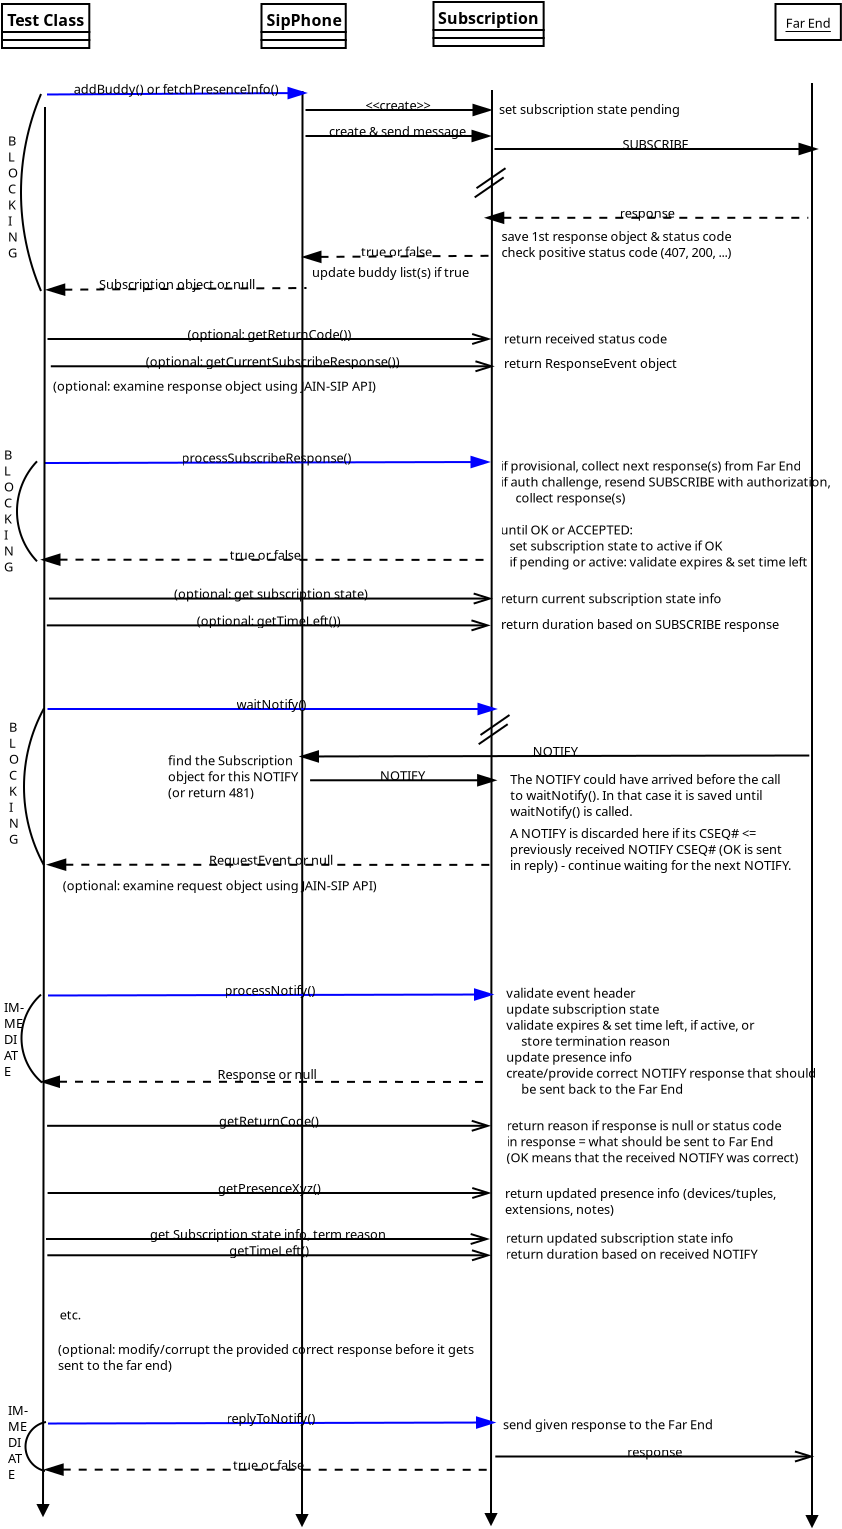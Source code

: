 <?xml version="1.0" encoding="UTF-8"?>
<dia:diagram xmlns:dia="http://www.lysator.liu.se/~alla/dia/">
  <dia:layer name="Background" visible="true">
    <dia:object type="UML - Class" version="0" id="O0">
      <dia:attribute name="obj_pos">
        <dia:point val="10.9,2.05"/>
      </dia:attribute>
      <dia:attribute name="obj_bb">
        <dia:rectangle val="10.85,2;15.35,4.3"/>
      </dia:attribute>
      <dia:attribute name="elem_corner">
        <dia:point val="10.9,2.05"/>
      </dia:attribute>
      <dia:attribute name="elem_width">
        <dia:real val="4.4"/>
      </dia:attribute>
      <dia:attribute name="elem_height">
        <dia:real val="2.2"/>
      </dia:attribute>
      <dia:attribute name="name">
        <dia:string>#SipPhone#</dia:string>
      </dia:attribute>
      <dia:attribute name="stereotype">
        <dia:string>##</dia:string>
      </dia:attribute>
      <dia:attribute name="comment">
        <dia:string>##</dia:string>
      </dia:attribute>
      <dia:attribute name="abstract">
        <dia:boolean val="false"/>
      </dia:attribute>
      <dia:attribute name="suppress_attributes">
        <dia:boolean val="false"/>
      </dia:attribute>
      <dia:attribute name="suppress_operations">
        <dia:boolean val="false"/>
      </dia:attribute>
      <dia:attribute name="visible_attributes">
        <dia:boolean val="true"/>
      </dia:attribute>
      <dia:attribute name="visible_operations">
        <dia:boolean val="true"/>
      </dia:attribute>
      <dia:attribute name="visible_comments">
        <dia:boolean val="false"/>
      </dia:attribute>
      <dia:attribute name="wrap_operations">
        <dia:boolean val="true"/>
      </dia:attribute>
      <dia:attribute name="wrap_after_char">
        <dia:int val="40"/>
      </dia:attribute>
      <dia:attribute name="line_color">
        <dia:color val="#000000"/>
      </dia:attribute>
      <dia:attribute name="fill_color">
        <dia:color val="#ffffff"/>
      </dia:attribute>
      <dia:attribute name="text_color">
        <dia:color val="#000000"/>
      </dia:attribute>
      <dia:attribute name="normal_font">
        <dia:font family="monospace" style="0" name="Courier"/>
      </dia:attribute>
      <dia:attribute name="abstract_font">
        <dia:font family="monospace" style="88" name="Courier"/>
      </dia:attribute>
      <dia:attribute name="polymorphic_font">
        <dia:font family="monospace" style="8" name="Courier"/>
      </dia:attribute>
      <dia:attribute name="classname_font">
        <dia:font family="sans" style="80" name="Helvetica"/>
      </dia:attribute>
      <dia:attribute name="abstract_classname_font">
        <dia:font family="sans" style="88" name="Helvetica"/>
      </dia:attribute>
      <dia:attribute name="comment_font">
        <dia:font family="sans" style="8" name="Helvetica"/>
      </dia:attribute>
      <dia:attribute name="font_height">
        <dia:real val="0.8"/>
      </dia:attribute>
      <dia:attribute name="polymorphic_font_height">
        <dia:real val="0.8"/>
      </dia:attribute>
      <dia:attribute name="abstract_font_height">
        <dia:real val="0.8"/>
      </dia:attribute>
      <dia:attribute name="classname_font_height">
        <dia:real val="1"/>
      </dia:attribute>
      <dia:attribute name="abstract_classname_font_height">
        <dia:real val="1"/>
      </dia:attribute>
      <dia:attribute name="comment_font_height">
        <dia:real val="1"/>
      </dia:attribute>
      <dia:attribute name="attributes"/>
      <dia:attribute name="operations"/>
      <dia:attribute name="template">
        <dia:boolean val="false"/>
      </dia:attribute>
      <dia:attribute name="templates"/>
    </dia:object>
    <dia:object type="UML - Class" version="0" id="O1">
      <dia:attribute name="obj_pos">
        <dia:point val="19.5,1.95"/>
      </dia:attribute>
      <dia:attribute name="obj_bb">
        <dia:rectangle val="19.45,1.9;25.2,4.2"/>
      </dia:attribute>
      <dia:attribute name="elem_corner">
        <dia:point val="19.5,1.95"/>
      </dia:attribute>
      <dia:attribute name="elem_width">
        <dia:real val="5.65"/>
      </dia:attribute>
      <dia:attribute name="elem_height">
        <dia:real val="2.2"/>
      </dia:attribute>
      <dia:attribute name="name">
        <dia:string>#Subscription#</dia:string>
      </dia:attribute>
      <dia:attribute name="stereotype">
        <dia:string>##</dia:string>
      </dia:attribute>
      <dia:attribute name="comment">
        <dia:string>##</dia:string>
      </dia:attribute>
      <dia:attribute name="abstract">
        <dia:boolean val="false"/>
      </dia:attribute>
      <dia:attribute name="suppress_attributes">
        <dia:boolean val="false"/>
      </dia:attribute>
      <dia:attribute name="suppress_operations">
        <dia:boolean val="false"/>
      </dia:attribute>
      <dia:attribute name="visible_attributes">
        <dia:boolean val="true"/>
      </dia:attribute>
      <dia:attribute name="visible_operations">
        <dia:boolean val="true"/>
      </dia:attribute>
      <dia:attribute name="visible_comments">
        <dia:boolean val="false"/>
      </dia:attribute>
      <dia:attribute name="wrap_operations">
        <dia:boolean val="true"/>
      </dia:attribute>
      <dia:attribute name="wrap_after_char">
        <dia:int val="40"/>
      </dia:attribute>
      <dia:attribute name="line_color">
        <dia:color val="#000000"/>
      </dia:attribute>
      <dia:attribute name="fill_color">
        <dia:color val="#ffffff"/>
      </dia:attribute>
      <dia:attribute name="text_color">
        <dia:color val="#000000"/>
      </dia:attribute>
      <dia:attribute name="normal_font">
        <dia:font family="monospace" style="0" name="Courier"/>
      </dia:attribute>
      <dia:attribute name="abstract_font">
        <dia:font family="monospace" style="88" name="Courier"/>
      </dia:attribute>
      <dia:attribute name="polymorphic_font">
        <dia:font family="monospace" style="8" name="Courier"/>
      </dia:attribute>
      <dia:attribute name="classname_font">
        <dia:font family="sans" style="80" name="Helvetica"/>
      </dia:attribute>
      <dia:attribute name="abstract_classname_font">
        <dia:font family="sans" style="88" name="Helvetica"/>
      </dia:attribute>
      <dia:attribute name="comment_font">
        <dia:font family="sans" style="8" name="Helvetica"/>
      </dia:attribute>
      <dia:attribute name="font_height">
        <dia:real val="0.8"/>
      </dia:attribute>
      <dia:attribute name="polymorphic_font_height">
        <dia:real val="0.8"/>
      </dia:attribute>
      <dia:attribute name="abstract_font_height">
        <dia:real val="0.8"/>
      </dia:attribute>
      <dia:attribute name="classname_font_height">
        <dia:real val="1"/>
      </dia:attribute>
      <dia:attribute name="abstract_classname_font_height">
        <dia:real val="1"/>
      </dia:attribute>
      <dia:attribute name="comment_font_height">
        <dia:real val="1"/>
      </dia:attribute>
      <dia:attribute name="attributes"/>
      <dia:attribute name="operations"/>
      <dia:attribute name="template">
        <dia:boolean val="false"/>
      </dia:attribute>
      <dia:attribute name="templates"/>
    </dia:object>
    <dia:object type="Standard - Line" version="0" id="O2">
      <dia:attribute name="obj_pos">
        <dia:point val="12.95,6.4"/>
      </dia:attribute>
      <dia:attribute name="obj_bb">
        <dia:rectangle val="12.425,6.35;13.425,78.2"/>
      </dia:attribute>
      <dia:attribute name="conn_endpoints">
        <dia:point val="12.95,6.4"/>
        <dia:point val="12.925,78.15"/>
      </dia:attribute>
      <dia:attribute name="numcp">
        <dia:int val="1"/>
      </dia:attribute>
      <dia:attribute name="end_arrow">
        <dia:enum val="3"/>
      </dia:attribute>
      <dia:attribute name="end_arrow_length">
        <dia:real val="0.5"/>
      </dia:attribute>
      <dia:attribute name="end_arrow_width">
        <dia:real val="0.5"/>
      </dia:attribute>
    </dia:object>
    <dia:object type="Standard - Line" version="0" id="O3">
      <dia:attribute name="obj_pos">
        <dia:point val="22.425,6.35"/>
      </dia:attribute>
      <dia:attribute name="obj_bb">
        <dia:rectangle val="21.875,6.3;22.875,78.15"/>
      </dia:attribute>
      <dia:attribute name="conn_endpoints">
        <dia:point val="22.425,6.35"/>
        <dia:point val="22.375,78.1"/>
      </dia:attribute>
      <dia:attribute name="numcp">
        <dia:int val="1"/>
      </dia:attribute>
      <dia:attribute name="end_arrow">
        <dia:enum val="3"/>
      </dia:attribute>
      <dia:attribute name="end_arrow_length">
        <dia:real val="0.5"/>
      </dia:attribute>
      <dia:attribute name="end_arrow_width">
        <dia:real val="0.5"/>
      </dia:attribute>
    </dia:object>
    <dia:object type="UML - Object" version="0" id="O4">
      <dia:attribute name="obj_pos">
        <dia:point val="36.6,2.05"/>
      </dia:attribute>
      <dia:attribute name="obj_bb">
        <dia:rectangle val="36.55,2;40,3.9"/>
      </dia:attribute>
      <dia:attribute name="elem_corner">
        <dia:point val="36.6,2.05"/>
      </dia:attribute>
      <dia:attribute name="elem_width">
        <dia:real val="3.35"/>
      </dia:attribute>
      <dia:attribute name="elem_height">
        <dia:real val="1.8"/>
      </dia:attribute>
      <dia:attribute name="line_colour">
        <dia:color val="#000000"/>
      </dia:attribute>
      <dia:attribute name="fill_colour">
        <dia:color val="#ffffff"/>
      </dia:attribute>
      <dia:attribute name="text">
        <dia:composite type="text">
          <dia:attribute name="string">
            <dia:string>#Far End#</dia:string>
          </dia:attribute>
          <dia:attribute name="font">
            <dia:font family="sans" style="0" name="Helvetica"/>
          </dia:attribute>
          <dia:attribute name="height">
            <dia:real val="0.8"/>
          </dia:attribute>
          <dia:attribute name="pos">
            <dia:point val="38.275,3.2"/>
          </dia:attribute>
          <dia:attribute name="color">
            <dia:color val="#000000"/>
          </dia:attribute>
          <dia:attribute name="alignment">
            <dia:enum val="1"/>
          </dia:attribute>
        </dia:composite>
      </dia:attribute>
      <dia:attribute name="stereotype">
        <dia:string>##</dia:string>
      </dia:attribute>
      <dia:attribute name="exstate">
        <dia:string>##</dia:string>
      </dia:attribute>
      <dia:attribute name="attrib">
        <dia:composite type="text">
          <dia:attribute name="string">
            <dia:string>##</dia:string>
          </dia:attribute>
          <dia:attribute name="font">
            <dia:font family="sans" style="0" name="Helvetica"/>
          </dia:attribute>
          <dia:attribute name="height">
            <dia:real val="0.8"/>
          </dia:attribute>
          <dia:attribute name="pos">
            <dia:point val="0,0"/>
          </dia:attribute>
          <dia:attribute name="color">
            <dia:color val="#000000"/>
          </dia:attribute>
          <dia:attribute name="alignment">
            <dia:enum val="0"/>
          </dia:attribute>
        </dia:composite>
      </dia:attribute>
      <dia:attribute name="is_active">
        <dia:boolean val="false"/>
      </dia:attribute>
      <dia:attribute name="show_attribs">
        <dia:boolean val="false"/>
      </dia:attribute>
      <dia:attribute name="multiple">
        <dia:boolean val="false"/>
      </dia:attribute>
    </dia:object>
    <dia:object type="Standard - Line" version="0" id="O5">
      <dia:attribute name="obj_pos">
        <dia:point val="38.425,6"/>
      </dia:attribute>
      <dia:attribute name="obj_bb">
        <dia:rectangle val="37.925,5.95;38.925,78.25"/>
      </dia:attribute>
      <dia:attribute name="conn_endpoints">
        <dia:point val="38.425,6"/>
        <dia:point val="38.425,78.2"/>
      </dia:attribute>
      <dia:attribute name="numcp">
        <dia:int val="1"/>
      </dia:attribute>
      <dia:attribute name="end_arrow">
        <dia:enum val="3"/>
      </dia:attribute>
      <dia:attribute name="end_arrow_length">
        <dia:real val="0.5"/>
      </dia:attribute>
      <dia:attribute name="end_arrow_width">
        <dia:real val="0.5"/>
      </dia:attribute>
    </dia:object>
    <dia:object type="UML - Message" version="0" id="O6">
      <dia:attribute name="obj_pos">
        <dia:point val="0.175,6.575"/>
      </dia:attribute>
      <dia:attribute name="obj_bb">
        <dia:rectangle val="0.125,5.888;13.152,6.9"/>
      </dia:attribute>
      <dia:attribute name="conn_endpoints">
        <dia:point val="0.175,6.575"/>
        <dia:point val="13.1,6.5"/>
      </dia:attribute>
      <dia:attribute name="line_colour">
        <dia:color val="#0000ff"/>
      </dia:attribute>
      <dia:attribute name="text">
        <dia:string>#addBuddy() or fetchPresenceInfo()#</dia:string>
      </dia:attribute>
      <dia:attribute name="type">
        <dia:enum val="0"/>
      </dia:attribute>
      <dia:attribute name="text_pos">
        <dia:point val="6.637,6.537"/>
      </dia:attribute>
    </dia:object>
    <dia:object type="UML - Message" version="0" id="O7">
      <dia:attribute name="obj_pos">
        <dia:point val="13.1,8.65"/>
      </dia:attribute>
      <dia:attribute name="obj_bb">
        <dia:rectangle val="13.05,8;22.35,9.05"/>
      </dia:attribute>
      <dia:attribute name="conn_endpoints">
        <dia:point val="13.1,8.65"/>
        <dia:point val="22.3,8.65"/>
      </dia:attribute>
      <dia:attribute name="line_colour">
        <dia:color val="#000000"/>
      </dia:attribute>
      <dia:attribute name="text">
        <dia:string>#create &amp; send message#</dia:string>
      </dia:attribute>
      <dia:attribute name="type">
        <dia:enum val="0"/>
      </dia:attribute>
      <dia:attribute name="text_pos">
        <dia:point val="17.7,8.65"/>
      </dia:attribute>
    </dia:object>
    <dia:object type="UML - Message" version="0" id="O8">
      <dia:attribute name="obj_pos">
        <dia:point val="22.55,9.3"/>
      </dia:attribute>
      <dia:attribute name="obj_bb">
        <dia:rectangle val="22.5,8.65;38.7,9.7"/>
      </dia:attribute>
      <dia:attribute name="conn_endpoints">
        <dia:point val="22.55,9.3"/>
        <dia:point val="38.65,9.3"/>
      </dia:attribute>
      <dia:attribute name="line_colour">
        <dia:color val="#000000"/>
      </dia:attribute>
      <dia:attribute name="text">
        <dia:string>#SUBSCRIBE#</dia:string>
      </dia:attribute>
      <dia:attribute name="type">
        <dia:enum val="0"/>
      </dia:attribute>
      <dia:attribute name="text_pos">
        <dia:point val="30.6,9.3"/>
      </dia:attribute>
    </dia:object>
    <dia:object type="UML - Message" version="0" id="O9">
      <dia:attribute name="obj_pos">
        <dia:point val="22.14,12.74"/>
      </dia:attribute>
      <dia:attribute name="obj_bb">
        <dia:rectangle val="22.09,12.09;38.29,13.14"/>
      </dia:attribute>
      <dia:attribute name="conn_endpoints">
        <dia:point val="22.14,12.74"/>
        <dia:point val="38.24,12.74"/>
      </dia:attribute>
      <dia:attribute name="line_colour">
        <dia:color val="#000000"/>
      </dia:attribute>
      <dia:attribute name="text">
        <dia:string>#response#</dia:string>
      </dia:attribute>
      <dia:attribute name="type">
        <dia:enum val="4"/>
      </dia:attribute>
      <dia:attribute name="text_pos">
        <dia:point val="30.19,12.74"/>
      </dia:attribute>
    </dia:object>
    <dia:object type="UML - Message" version="0" id="O10">
      <dia:attribute name="obj_pos">
        <dia:point val="0.19,16.34"/>
      </dia:attribute>
      <dia:attribute name="obj_bb">
        <dia:rectangle val="0.139,15.645;13.203,16.65"/>
      </dia:attribute>
      <dia:attribute name="conn_endpoints">
        <dia:point val="0.19,16.34"/>
        <dia:point val="13.15,16.25"/>
      </dia:attribute>
      <dia:attribute name="line_colour">
        <dia:color val="#000000"/>
      </dia:attribute>
      <dia:attribute name="text">
        <dia:string>#Subscription object or null#</dia:string>
      </dia:attribute>
      <dia:attribute name="type">
        <dia:enum val="4"/>
      </dia:attribute>
      <dia:attribute name="text_pos">
        <dia:point val="6.67,16.295"/>
      </dia:attribute>
    </dia:object>
    <dia:object type="UML - Message" version="0" id="O11">
      <dia:attribute name="obj_pos">
        <dia:point val="13.0,14.7"/>
      </dia:attribute>
      <dia:attribute name="obj_bb">
        <dia:rectangle val="12.95,14.02;22.342,15.04"/>
      </dia:attribute>
      <dia:attribute name="conn_endpoints">
        <dia:point val="13.0,14.7"/>
        <dia:point val="22.29,14.64"/>
      </dia:attribute>
      <dia:attribute name="line_colour">
        <dia:color val="#000000"/>
      </dia:attribute>
      <dia:attribute name="text">
        <dia:string>#true or false#</dia:string>
      </dia:attribute>
      <dia:attribute name="type">
        <dia:enum val="4"/>
      </dia:attribute>
      <dia:attribute name="text_pos">
        <dia:point val="17.645,14.67"/>
      </dia:attribute>
    </dia:object>
    <dia:object type="Standard - Text" version="0" id="O12">
      <dia:attribute name="obj_pos">
        <dia:point val="22.9,13.9"/>
      </dia:attribute>
      <dia:attribute name="obj_bb">
        <dia:rectangle val="22.9,13.229;35.821,15.092"/>
      </dia:attribute>
      <dia:attribute name="text">
        <dia:composite type="text">
          <dia:attribute name="string">
            <dia:string>#save 1st response object &amp; status code
check positive status code (407, 200, ...)#</dia:string>
          </dia:attribute>
          <dia:attribute name="font">
            <dia:font family="sans" style="0" name="Helvetica"/>
          </dia:attribute>
          <dia:attribute name="height">
            <dia:real val="0.8"/>
          </dia:attribute>
          <dia:attribute name="pos">
            <dia:point val="22.9,13.9"/>
          </dia:attribute>
          <dia:attribute name="color">
            <dia:color val="#000000"/>
          </dia:attribute>
          <dia:attribute name="alignment">
            <dia:enum val="0"/>
          </dia:attribute>
        </dia:composite>
      </dia:attribute>
    </dia:object>
    <dia:object type="UML - Message" version="0" id="O13">
      <dia:attribute name="obj_pos">
        <dia:point val="13.1,7.35"/>
      </dia:attribute>
      <dia:attribute name="obj_bb">
        <dia:rectangle val="13.05,6.7;22.4,7.75"/>
      </dia:attribute>
      <dia:attribute name="conn_endpoints">
        <dia:point val="13.1,7.35"/>
        <dia:point val="22.35,7.35"/>
      </dia:attribute>
      <dia:attribute name="line_colour">
        <dia:color val="#000000"/>
      </dia:attribute>
      <dia:attribute name="text">
        <dia:string>#create object#</dia:string>
      </dia:attribute>
      <dia:attribute name="type">
        <dia:enum val="1"/>
      </dia:attribute>
      <dia:attribute name="text_pos">
        <dia:point val="17.725,7.35"/>
      </dia:attribute>
    </dia:object>
    <dia:object type="UML - Message" version="0" id="O14">
      <dia:attribute name="obj_pos">
        <dia:point val="0.05,25"/>
      </dia:attribute>
      <dia:attribute name="obj_bb">
        <dia:rectangle val="-0.0,24.325;22.301,25.35"/>
      </dia:attribute>
      <dia:attribute name="conn_endpoints">
        <dia:point val="0.05,25"/>
        <dia:point val="22.25,24.95"/>
      </dia:attribute>
      <dia:attribute name="line_colour">
        <dia:color val="#0000ff"/>
      </dia:attribute>
      <dia:attribute name="text">
        <dia:string>#processSubscribeResponse()#</dia:string>
      </dia:attribute>
      <dia:attribute name="type">
        <dia:enum val="0"/>
      </dia:attribute>
      <dia:attribute name="text_pos">
        <dia:point val="11.15,24.975"/>
      </dia:attribute>
    </dia:object>
    <dia:object type="Standard - Text" version="0" id="O15">
      <dia:attribute name="obj_pos">
        <dia:point val="22.85,25.38"/>
      </dia:attribute>
      <dia:attribute name="obj_bb">
        <dia:rectangle val="22.85,24.709;40.271,30.573"/>
      </dia:attribute>
      <dia:attribute name="text">
        <dia:composite type="text">
          <dia:attribute name="string">
            <dia:string>#if provisional, collect next response(s) from Far End
if auth challenge, resend SUBSCRIBE with authorization,
     collect response(s)

until OK or ACCEPTED:
   set subscription state to active if OK
   if pending or active: validate expires &amp; set time left #</dia:string>
          </dia:attribute>
          <dia:attribute name="font">
            <dia:font family="sans" style="0" name="Helvetica"/>
          </dia:attribute>
          <dia:attribute name="height">
            <dia:real val="0.8"/>
          </dia:attribute>
          <dia:attribute name="pos">
            <dia:point val="22.85,25.38"/>
          </dia:attribute>
          <dia:attribute name="color">
            <dia:color val="#000000"/>
          </dia:attribute>
          <dia:attribute name="alignment">
            <dia:enum val="0"/>
          </dia:attribute>
        </dia:composite>
      </dia:attribute>
    </dia:object>
    <dia:object type="UML - Message" version="0" id="O16">
      <dia:attribute name="obj_pos">
        <dia:point val="-0.05,29.834"/>
      </dia:attribute>
      <dia:attribute name="obj_bb">
        <dia:rectangle val="-0.1,29.189;22.28,30.244"/>
      </dia:attribute>
      <dia:attribute name="conn_endpoints">
        <dia:point val="-0.05,29.834"/>
        <dia:point val="22.23,29.844"/>
      </dia:attribute>
      <dia:attribute name="line_colour">
        <dia:color val="#000000"/>
      </dia:attribute>
      <dia:attribute name="text">
        <dia:string>#true or false#</dia:string>
      </dia:attribute>
      <dia:attribute name="type">
        <dia:enum val="4"/>
      </dia:attribute>
      <dia:attribute name="text_pos">
        <dia:point val="11.09,29.839"/>
      </dia:attribute>
    </dia:object>
    <dia:object type="UML - Message" version="0" id="O17">
      <dia:attribute name="obj_pos">
        <dia:point val="0.2,18.8"/>
      </dia:attribute>
      <dia:attribute name="obj_bb">
        <dia:rectangle val="0.15,18.15;22.45,19.2"/>
      </dia:attribute>
      <dia:attribute name="conn_endpoints">
        <dia:point val="0.2,18.8"/>
        <dia:point val="22.4,18.8"/>
      </dia:attribute>
      <dia:attribute name="line_colour">
        <dia:color val="#000000"/>
      </dia:attribute>
      <dia:attribute name="text">
        <dia:string>#(optional: getReturnCode())#</dia:string>
      </dia:attribute>
      <dia:attribute name="type">
        <dia:enum val="3"/>
      </dia:attribute>
      <dia:attribute name="text_pos">
        <dia:point val="11.3,18.8"/>
      </dia:attribute>
    </dia:object>
    <dia:object type="UML - Message" version="0" id="O18">
      <dia:attribute name="obj_pos">
        <dia:point val="0.2,37.3"/>
      </dia:attribute>
      <dia:attribute name="obj_bb">
        <dia:rectangle val="0.15,36.65;22.65,37.7"/>
      </dia:attribute>
      <dia:attribute name="conn_endpoints">
        <dia:point val="0.2,37.3"/>
        <dia:point val="22.6,37.3"/>
      </dia:attribute>
      <dia:attribute name="line_colour">
        <dia:color val="#0000ff"/>
      </dia:attribute>
      <dia:attribute name="text">
        <dia:string>#waitNotify()#</dia:string>
      </dia:attribute>
      <dia:attribute name="type">
        <dia:enum val="0"/>
      </dia:attribute>
      <dia:attribute name="text_pos">
        <dia:point val="11.4,37.3"/>
      </dia:attribute>
    </dia:object>
    <dia:object type="UML - Message" version="0" id="O19">
      <dia:attribute name="obj_pos">
        <dia:point val="0.24,45.085"/>
      </dia:attribute>
      <dia:attribute name="obj_bb">
        <dia:rectangle val="0.19,44.44;22.57,45.495"/>
      </dia:attribute>
      <dia:attribute name="conn_endpoints">
        <dia:point val="0.24,45.085"/>
        <dia:point val="22.52,45.095"/>
      </dia:attribute>
      <dia:attribute name="line_colour">
        <dia:color val="#000000"/>
      </dia:attribute>
      <dia:attribute name="text">
        <dia:string>#RequestEvent or null#</dia:string>
      </dia:attribute>
      <dia:attribute name="type">
        <dia:enum val="4"/>
      </dia:attribute>
      <dia:attribute name="text_pos">
        <dia:point val="11.38,45.09"/>
      </dia:attribute>
    </dia:object>
    <dia:object type="Standard - Line" version="0" id="O20">
      <dia:attribute name="obj_pos">
        <dia:point val="21.85,38.6"/>
      </dia:attribute>
      <dia:attribute name="obj_bb">
        <dia:rectangle val="21.78,37.531;23.369,38.669"/>
      </dia:attribute>
      <dia:attribute name="conn_endpoints">
        <dia:point val="21.85,38.6"/>
        <dia:point val="23.3,37.6"/>
      </dia:attribute>
      <dia:attribute name="numcp">
        <dia:int val="1"/>
      </dia:attribute>
    </dia:object>
    <dia:object type="Standard - Line" version="0" id="O21">
      <dia:attribute name="obj_pos">
        <dia:point val="21.759,39.06"/>
      </dia:attribute>
      <dia:attribute name="obj_bb">
        <dia:rectangle val="21.69,37.99;23.279,39.129"/>
      </dia:attribute>
      <dia:attribute name="conn_endpoints">
        <dia:point val="21.759,39.06"/>
        <dia:point val="23.209,38.06"/>
      </dia:attribute>
      <dia:attribute name="numcp">
        <dia:int val="1"/>
      </dia:attribute>
    </dia:object>
    <dia:object type="Standard - Line" version="0" id="O22">
      <dia:attribute name="obj_pos">
        <dia:point val="21.65,11.26"/>
      </dia:attribute>
      <dia:attribute name="obj_bb">
        <dia:rectangle val="21.58,10.19;23.169,11.329"/>
      </dia:attribute>
      <dia:attribute name="conn_endpoints">
        <dia:point val="21.65,11.26"/>
        <dia:point val="23.1,10.26"/>
      </dia:attribute>
      <dia:attribute name="numcp">
        <dia:int val="1"/>
      </dia:attribute>
    </dia:object>
    <dia:object type="Standard - Line" version="0" id="O23">
      <dia:attribute name="obj_pos">
        <dia:point val="21.559,11.719"/>
      </dia:attribute>
      <dia:attribute name="obj_bb">
        <dia:rectangle val="21.49,10.65;23.079,11.789"/>
      </dia:attribute>
      <dia:attribute name="conn_endpoints">
        <dia:point val="21.559,11.719"/>
        <dia:point val="23.009,10.719"/>
      </dia:attribute>
      <dia:attribute name="numcp">
        <dia:int val="1"/>
      </dia:attribute>
    </dia:object>
    <dia:object type="UML - Message" version="0" id="O24">
      <dia:attribute name="obj_pos">
        <dia:point val="38.29,39.625"/>
      </dia:attribute>
      <dia:attribute name="obj_bb">
        <dia:rectangle val="12.824,38.999;38.34,40.074"/>
      </dia:attribute>
      <dia:attribute name="conn_endpoints">
        <dia:point val="38.29,39.625"/>
        <dia:point val="12.875,39.674"/>
      </dia:attribute>
      <dia:attribute name="line_colour">
        <dia:color val="#000000"/>
      </dia:attribute>
      <dia:attribute name="text">
        <dia:string>#NOTIFY#</dia:string>
      </dia:attribute>
      <dia:attribute name="type">
        <dia:enum val="0"/>
      </dia:attribute>
      <dia:attribute name="text_pos">
        <dia:point val="25.582,39.649"/>
      </dia:attribute>
    </dia:object>
    <dia:object type="UML - Message" version="0" id="O25">
      <dia:attribute name="obj_pos">
        <dia:point val="22.59,74.675"/>
      </dia:attribute>
      <dia:attribute name="obj_bb">
        <dia:rectangle val="22.54,74.025;38.59,75.075"/>
      </dia:attribute>
      <dia:attribute name="conn_endpoints">
        <dia:point val="22.59,74.675"/>
        <dia:point val="38.54,74.675"/>
      </dia:attribute>
      <dia:attribute name="line_colour">
        <dia:color val="#000000"/>
      </dia:attribute>
      <dia:attribute name="text">
        <dia:string>#response#</dia:string>
      </dia:attribute>
      <dia:attribute name="type">
        <dia:enum val="3"/>
      </dia:attribute>
      <dia:attribute name="text_pos">
        <dia:point val="30.565,74.675"/>
      </dia:attribute>
    </dia:object>
    <dia:object type="Standard - Text" version="0" id="O26">
      <dia:attribute name="obj_pos">
        <dia:point val="23.14,38.65"/>
      </dia:attribute>
      <dia:attribute name="obj_bb">
        <dia:rectangle val="23.14,38;23.14,39"/>
      </dia:attribute>
      <dia:attribute name="text">
        <dia:composite type="text">
          <dia:attribute name="string">
            <dia:string>##</dia:string>
          </dia:attribute>
          <dia:attribute name="font">
            <dia:font family="sans" style="0" name="Helvetica"/>
          </dia:attribute>
          <dia:attribute name="height">
            <dia:real val="0.8"/>
          </dia:attribute>
          <dia:attribute name="pos">
            <dia:point val="23.14,38.65"/>
          </dia:attribute>
          <dia:attribute name="color">
            <dia:color val="#000000"/>
          </dia:attribute>
          <dia:attribute name="alignment">
            <dia:enum val="0"/>
          </dia:attribute>
        </dia:composite>
      </dia:attribute>
    </dia:object>
    <dia:object type="UML - Message" version="0" id="O27">
      <dia:attribute name="obj_pos">
        <dia:point val="0.225,51.625"/>
      </dia:attribute>
      <dia:attribute name="obj_bb">
        <dia:rectangle val="0.175,50.95;22.476,51.975"/>
      </dia:attribute>
      <dia:attribute name="conn_endpoints">
        <dia:point val="0.225,51.625"/>
        <dia:point val="22.425,51.575"/>
      </dia:attribute>
      <dia:attribute name="line_colour">
        <dia:color val="#0000ff"/>
      </dia:attribute>
      <dia:attribute name="text">
        <dia:string>#processNotify()#</dia:string>
      </dia:attribute>
      <dia:attribute name="type">
        <dia:enum val="0"/>
      </dia:attribute>
      <dia:attribute name="text_pos">
        <dia:point val="11.325,51.6"/>
      </dia:attribute>
    </dia:object>
    <dia:object type="Standard - Text" version="0" id="O28">
      <dia:attribute name="obj_pos">
        <dia:point val="23.14,51.74"/>
      </dia:attribute>
      <dia:attribute name="obj_bb">
        <dia:rectangle val="23.14,51.09;39.39,56.89"/>
      </dia:attribute>
      <dia:attribute name="text">
        <dia:composite type="text">
          <dia:attribute name="string">
            <dia:string>#validate event header
update subscription state
validate expires &amp; set time left, if active, or
     store termination reason
update presence info
create/provide correct NOTIFY response that should
     be sent back to the Far End#</dia:string>
          </dia:attribute>
          <dia:attribute name="font">
            <dia:font family="sans" style="0" name="Helvetica"/>
          </dia:attribute>
          <dia:attribute name="height">
            <dia:real val="0.8"/>
          </dia:attribute>
          <dia:attribute name="pos">
            <dia:point val="23.14,51.74"/>
          </dia:attribute>
          <dia:attribute name="color">
            <dia:color val="#000000"/>
          </dia:attribute>
          <dia:attribute name="alignment">
            <dia:enum val="0"/>
          </dia:attribute>
        </dia:composite>
      </dia:attribute>
    </dia:object>
    <dia:object type="UML - Message" version="0" id="O29">
      <dia:attribute name="obj_pos">
        <dia:point val="-0.075,55.937"/>
      </dia:attribute>
      <dia:attribute name="obj_bb">
        <dia:rectangle val="-0.125,55.148;22.255,56.347"/>
      </dia:attribute>
      <dia:attribute name="conn_endpoints">
        <dia:point val="-0.075,55.937"/>
        <dia:point val="22.205,55.947"/>
      </dia:attribute>
      <dia:attribute name="line_colour">
        <dia:color val="#000000"/>
      </dia:attribute>
      <dia:attribute name="text">
        <dia:string>#Response or null#</dia:string>
      </dia:attribute>
      <dia:attribute name="type">
        <dia:enum val="4"/>
      </dia:attribute>
      <dia:attribute name="text_pos">
        <dia:point val="11.175,55.798"/>
      </dia:attribute>
    </dia:object>
    <dia:object type="UML - Message" version="0" id="O30">
      <dia:attribute name="obj_pos">
        <dia:point val="0.225,73.026"/>
      </dia:attribute>
      <dia:attribute name="obj_bb">
        <dia:rectangle val="0.175,72.351;22.576,73.376"/>
      </dia:attribute>
      <dia:attribute name="conn_endpoints">
        <dia:point val="0.225,73.026"/>
        <dia:point val="22.525,72.976"/>
      </dia:attribute>
      <dia:attribute name="line_colour">
        <dia:color val="#0000ff"/>
      </dia:attribute>
      <dia:attribute name="text">
        <dia:string>#replyToNotify()#</dia:string>
      </dia:attribute>
      <dia:attribute name="type">
        <dia:enum val="0"/>
      </dia:attribute>
      <dia:attribute name="text_pos">
        <dia:point val="11.375,73.001"/>
      </dia:attribute>
    </dia:object>
    <dia:object type="UML - Message" version="0" id="O31">
      <dia:attribute name="obj_pos">
        <dia:point val="0.11,75.331"/>
      </dia:attribute>
      <dia:attribute name="obj_bb">
        <dia:rectangle val="0.06,74.686;22.44,75.741"/>
      </dia:attribute>
      <dia:attribute name="conn_endpoints">
        <dia:point val="0.11,75.331"/>
        <dia:point val="22.39,75.341"/>
      </dia:attribute>
      <dia:attribute name="line_colour">
        <dia:color val="#000000"/>
      </dia:attribute>
      <dia:attribute name="text">
        <dia:string>#true or false#</dia:string>
      </dia:attribute>
      <dia:attribute name="type">
        <dia:enum val="4"/>
      </dia:attribute>
      <dia:attribute name="text_pos">
        <dia:point val="11.25,75.336"/>
      </dia:attribute>
    </dia:object>
    <dia:object type="UML - Class" version="0" id="O32">
      <dia:attribute name="obj_pos">
        <dia:point val="-2.075,2.05"/>
      </dia:attribute>
      <dia:attribute name="obj_bb">
        <dia:rectangle val="-2.125,2;2.675,4.3"/>
      </dia:attribute>
      <dia:attribute name="elem_corner">
        <dia:point val="-2.075,2.05"/>
      </dia:attribute>
      <dia:attribute name="elem_width">
        <dia:real val="4.7"/>
      </dia:attribute>
      <dia:attribute name="elem_height">
        <dia:real val="2.2"/>
      </dia:attribute>
      <dia:attribute name="name">
        <dia:string>#Test Class#</dia:string>
      </dia:attribute>
      <dia:attribute name="stereotype">
        <dia:string>##</dia:string>
      </dia:attribute>
      <dia:attribute name="comment">
        <dia:string>##</dia:string>
      </dia:attribute>
      <dia:attribute name="abstract">
        <dia:boolean val="false"/>
      </dia:attribute>
      <dia:attribute name="suppress_attributes">
        <dia:boolean val="false"/>
      </dia:attribute>
      <dia:attribute name="suppress_operations">
        <dia:boolean val="false"/>
      </dia:attribute>
      <dia:attribute name="visible_attributes">
        <dia:boolean val="true"/>
      </dia:attribute>
      <dia:attribute name="visible_operations">
        <dia:boolean val="true"/>
      </dia:attribute>
      <dia:attribute name="visible_comments">
        <dia:boolean val="false"/>
      </dia:attribute>
      <dia:attribute name="wrap_operations">
        <dia:boolean val="true"/>
      </dia:attribute>
      <dia:attribute name="wrap_after_char">
        <dia:int val="40"/>
      </dia:attribute>
      <dia:attribute name="line_color">
        <dia:color val="#000000"/>
      </dia:attribute>
      <dia:attribute name="fill_color">
        <dia:color val="#ffffff"/>
      </dia:attribute>
      <dia:attribute name="text_color">
        <dia:color val="#000000"/>
      </dia:attribute>
      <dia:attribute name="normal_font">
        <dia:font family="monospace" style="0" name="Courier"/>
      </dia:attribute>
      <dia:attribute name="abstract_font">
        <dia:font family="monospace" style="88" name="Courier"/>
      </dia:attribute>
      <dia:attribute name="polymorphic_font">
        <dia:font family="monospace" style="8" name="Courier"/>
      </dia:attribute>
      <dia:attribute name="classname_font">
        <dia:font family="sans" style="80" name="Helvetica"/>
      </dia:attribute>
      <dia:attribute name="abstract_classname_font">
        <dia:font family="sans" style="88" name="Helvetica"/>
      </dia:attribute>
      <dia:attribute name="comment_font">
        <dia:font family="sans" style="8" name="Helvetica"/>
      </dia:attribute>
      <dia:attribute name="font_height">
        <dia:real val="0.8"/>
      </dia:attribute>
      <dia:attribute name="polymorphic_font_height">
        <dia:real val="0.8"/>
      </dia:attribute>
      <dia:attribute name="abstract_font_height">
        <dia:real val="0.8"/>
      </dia:attribute>
      <dia:attribute name="classname_font_height">
        <dia:real val="1"/>
      </dia:attribute>
      <dia:attribute name="abstract_classname_font_height">
        <dia:real val="1"/>
      </dia:attribute>
      <dia:attribute name="comment_font_height">
        <dia:real val="1"/>
      </dia:attribute>
      <dia:attribute name="attributes"/>
      <dia:attribute name="operations"/>
      <dia:attribute name="template">
        <dia:boolean val="false"/>
      </dia:attribute>
      <dia:attribute name="templates"/>
    </dia:object>
    <dia:object type="Standard - Line" version="0" id="O33">
      <dia:attribute name="obj_pos">
        <dia:point val="0.075,7.2"/>
      </dia:attribute>
      <dia:attribute name="obj_bb">
        <dia:rectangle val="-0.525,7.15;0.475,77.701"/>
      </dia:attribute>
      <dia:attribute name="conn_endpoints">
        <dia:point val="0.075,7.2"/>
        <dia:point val="-0.025,77.65"/>
      </dia:attribute>
      <dia:attribute name="numcp">
        <dia:int val="1"/>
      </dia:attribute>
      <dia:attribute name="end_arrow">
        <dia:enum val="3"/>
      </dia:attribute>
      <dia:attribute name="end_arrow_length">
        <dia:real val="0.5"/>
      </dia:attribute>
      <dia:attribute name="end_arrow_width">
        <dia:real val="0.5"/>
      </dia:attribute>
    </dia:object>
    <dia:object type="Standard - Text" version="0" id="O34">
      <dia:attribute name="obj_pos">
        <dia:point val="23.025,19.025"/>
      </dia:attribute>
      <dia:attribute name="obj_bb">
        <dia:rectangle val="23.025,18.375;31.775,19.375"/>
      </dia:attribute>
      <dia:attribute name="text">
        <dia:composite type="text">
          <dia:attribute name="string">
            <dia:string>#return received status code#</dia:string>
          </dia:attribute>
          <dia:attribute name="font">
            <dia:font family="sans" style="0" name="Helvetica"/>
          </dia:attribute>
          <dia:attribute name="height">
            <dia:real val="0.8"/>
          </dia:attribute>
          <dia:attribute name="pos">
            <dia:point val="23.025,19.025"/>
          </dia:attribute>
          <dia:attribute name="color">
            <dia:color val="#000000"/>
          </dia:attribute>
          <dia:attribute name="alignment">
            <dia:enum val="0"/>
          </dia:attribute>
        </dia:composite>
      </dia:attribute>
    </dia:object>
    <dia:object type="UML - Message" version="0" id="O35">
      <dia:attribute name="obj_pos">
        <dia:point val="0.365,20.164"/>
      </dia:attribute>
      <dia:attribute name="obj_bb">
        <dia:rectangle val="0.315,19.514;22.615,20.564"/>
      </dia:attribute>
      <dia:attribute name="conn_endpoints">
        <dia:point val="0.365,20.164"/>
        <dia:point val="22.565,20.164"/>
      </dia:attribute>
      <dia:attribute name="line_colour">
        <dia:color val="#000000"/>
      </dia:attribute>
      <dia:attribute name="text">
        <dia:string>#(optional: getCurrentSubscribeResponse())#</dia:string>
      </dia:attribute>
      <dia:attribute name="type">
        <dia:enum val="3"/>
      </dia:attribute>
      <dia:attribute name="text_pos">
        <dia:point val="11.465,20.164"/>
      </dia:attribute>
    </dia:object>
    <dia:object type="Standard - Text" version="0" id="O36">
      <dia:attribute name="obj_pos">
        <dia:point val="0.725,69.544"/>
      </dia:attribute>
      <dia:attribute name="obj_bb">
        <dia:rectangle val="0.725,68.873;22.646,70.737"/>
      </dia:attribute>
      <dia:attribute name="text">
        <dia:composite type="text">
          <dia:attribute name="string">
            <dia:string>#(optional: modify/corrupt the provided correct response before it gets
sent to the far end)#</dia:string>
          </dia:attribute>
          <dia:attribute name="font">
            <dia:font family="sans" style="0" name="Helvetica"/>
          </dia:attribute>
          <dia:attribute name="height">
            <dia:real val="0.8"/>
          </dia:attribute>
          <dia:attribute name="pos">
            <dia:point val="0.725,69.544"/>
          </dia:attribute>
          <dia:attribute name="color">
            <dia:color val="#000000"/>
          </dia:attribute>
          <dia:attribute name="alignment">
            <dia:enum val="0"/>
          </dia:attribute>
        </dia:composite>
      </dia:attribute>
    </dia:object>
    <dia:object type="Standard - Text" version="0" id="O37">
      <dia:attribute name="obj_pos">
        <dia:point val="0.475,21.391"/>
      </dia:attribute>
      <dia:attribute name="obj_bb">
        <dia:rectangle val="0.475,20.741;17.375,21.741"/>
      </dia:attribute>
      <dia:attribute name="text">
        <dia:composite type="text">
          <dia:attribute name="string">
            <dia:string>#(optional: examine response object using JAIN-SIP API)#</dia:string>
          </dia:attribute>
          <dia:attribute name="font">
            <dia:font family="sans" style="0" name="Helvetica"/>
          </dia:attribute>
          <dia:attribute name="height">
            <dia:real val="0.8"/>
          </dia:attribute>
          <dia:attribute name="pos">
            <dia:point val="0.475,21.391"/>
          </dia:attribute>
          <dia:attribute name="color">
            <dia:color val="#000000"/>
          </dia:attribute>
          <dia:attribute name="alignment">
            <dia:enum val="0"/>
          </dia:attribute>
        </dia:composite>
      </dia:attribute>
    </dia:object>
    <dia:object type="Standard - Text" version="0" id="O38">
      <dia:attribute name="obj_pos">
        <dia:point val="0.965,46.358"/>
      </dia:attribute>
      <dia:attribute name="obj_bb">
        <dia:rectangle val="0.965,45.708;17.365,46.708"/>
      </dia:attribute>
      <dia:attribute name="text">
        <dia:composite type="text">
          <dia:attribute name="string">
            <dia:string>#(optional: examine request object using JAIN-SIP API)#</dia:string>
          </dia:attribute>
          <dia:attribute name="font">
            <dia:font family="sans" style="0" name="Helvetica"/>
          </dia:attribute>
          <dia:attribute name="height">
            <dia:real val="0.8"/>
          </dia:attribute>
          <dia:attribute name="pos">
            <dia:point val="0.965,46.358"/>
          </dia:attribute>
          <dia:attribute name="color">
            <dia:color val="#000000"/>
          </dia:attribute>
          <dia:attribute name="alignment">
            <dia:enum val="0"/>
          </dia:attribute>
        </dia:composite>
      </dia:attribute>
    </dia:object>
    <dia:object type="Standard - Text" version="0" id="O39">
      <dia:attribute name="obj_pos">
        <dia:point val="0.815,67.821"/>
      </dia:attribute>
      <dia:attribute name="obj_bb">
        <dia:rectangle val="0.815,67.171;2.015,68.171"/>
      </dia:attribute>
      <dia:attribute name="text">
        <dia:composite type="text">
          <dia:attribute name="string">
            <dia:string>#etc.#</dia:string>
          </dia:attribute>
          <dia:attribute name="font">
            <dia:font family="sans" style="0" name="Helvetica"/>
          </dia:attribute>
          <dia:attribute name="height">
            <dia:real val="0.8"/>
          </dia:attribute>
          <dia:attribute name="pos">
            <dia:point val="0.815,67.821"/>
          </dia:attribute>
          <dia:attribute name="color">
            <dia:color val="#000000"/>
          </dia:attribute>
          <dia:attribute name="alignment">
            <dia:enum val="0"/>
          </dia:attribute>
        </dia:composite>
      </dia:attribute>
    </dia:object>
    <dia:object type="Standard - Text" version="0" id="O40">
      <dia:attribute name="obj_pos">
        <dia:point val="22.975,73.311"/>
      </dia:attribute>
      <dia:attribute name="obj_bb">
        <dia:rectangle val="22.975,72.661;34.175,73.661"/>
      </dia:attribute>
      <dia:attribute name="text">
        <dia:composite type="text">
          <dia:attribute name="string">
            <dia:string>#send given response to the Far End#</dia:string>
          </dia:attribute>
          <dia:attribute name="font">
            <dia:font family="sans" style="0" name="Helvetica"/>
          </dia:attribute>
          <dia:attribute name="height">
            <dia:real val="0.8"/>
          </dia:attribute>
          <dia:attribute name="pos">
            <dia:point val="22.975,73.311"/>
          </dia:attribute>
          <dia:attribute name="color">
            <dia:color val="#000000"/>
          </dia:attribute>
          <dia:attribute name="alignment">
            <dia:enum val="0"/>
          </dia:attribute>
        </dia:composite>
      </dia:attribute>
    </dia:object>
    <dia:object type="Standard - Text" version="0" id="O41">
      <dia:attribute name="obj_pos">
        <dia:point val="13.425,15.7"/>
      </dia:attribute>
      <dia:attribute name="obj_bb">
        <dia:rectangle val="13.425,15.05;21.775,16.05"/>
      </dia:attribute>
      <dia:attribute name="text">
        <dia:composite type="text">
          <dia:attribute name="string">
            <dia:string>#update buddy list(s) if true#</dia:string>
          </dia:attribute>
          <dia:attribute name="font">
            <dia:font family="sans" style="0" name="Helvetica"/>
          </dia:attribute>
          <dia:attribute name="height">
            <dia:real val="0.8"/>
          </dia:attribute>
          <dia:attribute name="pos">
            <dia:point val="13.425,15.7"/>
          </dia:attribute>
          <dia:attribute name="color">
            <dia:color val="#000000"/>
          </dia:attribute>
          <dia:attribute name="alignment">
            <dia:enum val="0"/>
          </dia:attribute>
        </dia:composite>
      </dia:attribute>
    </dia:object>
    <dia:object type="Standard - Text" version="0" id="O42">
      <dia:attribute name="obj_pos">
        <dia:point val="22.775,7.545"/>
      </dia:attribute>
      <dia:attribute name="obj_bb">
        <dia:rectangle val="22.775,6.895;32.425,7.895"/>
      </dia:attribute>
      <dia:attribute name="text">
        <dia:composite type="text">
          <dia:attribute name="string">
            <dia:string>#set subscription state pending#</dia:string>
          </dia:attribute>
          <dia:attribute name="font">
            <dia:font family="sans" style="0" name="Helvetica"/>
          </dia:attribute>
          <dia:attribute name="height">
            <dia:real val="0.8"/>
          </dia:attribute>
          <dia:attribute name="pos">
            <dia:point val="22.775,7.545"/>
          </dia:attribute>
          <dia:attribute name="color">
            <dia:color val="#000000"/>
          </dia:attribute>
          <dia:attribute name="alignment">
            <dia:enum val="0"/>
          </dia:attribute>
        </dia:composite>
      </dia:attribute>
    </dia:object>
    <dia:object type="UML - Message" version="0" id="O43">
      <dia:attribute name="obj_pos">
        <dia:point val="0.165,33.119"/>
      </dia:attribute>
      <dia:attribute name="obj_bb">
        <dia:rectangle val="0.115,32.469;22.415,33.519"/>
      </dia:attribute>
      <dia:attribute name="conn_endpoints">
        <dia:point val="0.165,33.119"/>
        <dia:point val="22.365,33.119"/>
      </dia:attribute>
      <dia:attribute name="line_colour">
        <dia:color val="#000000"/>
      </dia:attribute>
      <dia:attribute name="text">
        <dia:string>#(optional: getTimeLeft())#</dia:string>
      </dia:attribute>
      <dia:attribute name="type">
        <dia:enum val="3"/>
      </dia:attribute>
      <dia:attribute name="text_pos">
        <dia:point val="11.265,33.119"/>
      </dia:attribute>
    </dia:object>
    <dia:object type="Standard - Text" version="0" id="O44">
      <dia:attribute name="obj_pos">
        <dia:point val="22.875,33.295"/>
      </dia:attribute>
      <dia:attribute name="obj_bb">
        <dia:rectangle val="22.875,32.624;37.596,33.687"/>
      </dia:attribute>
      <dia:attribute name="text">
        <dia:composite type="text">
          <dia:attribute name="string">
            <dia:string>#return duration based on SUBSCRIBE response#</dia:string>
          </dia:attribute>
          <dia:attribute name="font">
            <dia:font family="sans" style="0" name="Helvetica"/>
          </dia:attribute>
          <dia:attribute name="height">
            <dia:real val="0.8"/>
          </dia:attribute>
          <dia:attribute name="pos">
            <dia:point val="22.875,33.295"/>
          </dia:attribute>
          <dia:attribute name="color">
            <dia:color val="#000000"/>
          </dia:attribute>
          <dia:attribute name="alignment">
            <dia:enum val="0"/>
          </dia:attribute>
        </dia:composite>
      </dia:attribute>
    </dia:object>
    <dia:object type="Standard - Text" version="0" id="O45">
      <dia:attribute name="obj_pos">
        <dia:point val="33.125,40.4"/>
      </dia:attribute>
      <dia:attribute name="obj_bb">
        <dia:rectangle val="33.125,39.75;33.125,40.75"/>
      </dia:attribute>
      <dia:attribute name="text">
        <dia:composite type="text">
          <dia:attribute name="string">
            <dia:string>##</dia:string>
          </dia:attribute>
          <dia:attribute name="font">
            <dia:font family="sans" style="0" name="Helvetica"/>
          </dia:attribute>
          <dia:attribute name="height">
            <dia:real val="0.8"/>
          </dia:attribute>
          <dia:attribute name="pos">
            <dia:point val="33.125,40.4"/>
          </dia:attribute>
          <dia:attribute name="color">
            <dia:color val="#000000"/>
          </dia:attribute>
          <dia:attribute name="alignment">
            <dia:enum val="0"/>
          </dia:attribute>
        </dia:composite>
      </dia:attribute>
    </dia:object>
    <dia:object type="Standard - Text" version="0" id="O46">
      <dia:attribute name="obj_pos">
        <dia:point val="26.925,40.7"/>
      </dia:attribute>
      <dia:attribute name="obj_bb">
        <dia:rectangle val="26.925,40.05;26.925,41.05"/>
      </dia:attribute>
      <dia:attribute name="text">
        <dia:composite type="text">
          <dia:attribute name="string">
            <dia:string>##</dia:string>
          </dia:attribute>
          <dia:attribute name="font">
            <dia:font family="sans" style="0" name="Helvetica"/>
          </dia:attribute>
          <dia:attribute name="height">
            <dia:real val="0.8"/>
          </dia:attribute>
          <dia:attribute name="pos">
            <dia:point val="26.925,40.7"/>
          </dia:attribute>
          <dia:attribute name="color">
            <dia:color val="#000000"/>
          </dia:attribute>
          <dia:attribute name="alignment">
            <dia:enum val="0"/>
          </dia:attribute>
        </dia:composite>
      </dia:attribute>
    </dia:object>
    <dia:object type="UML - Message" version="0" id="O47">
      <dia:attribute name="obj_pos">
        <dia:point val="0.18,58.14"/>
      </dia:attribute>
      <dia:attribute name="obj_bb">
        <dia:rectangle val="0.13,57.49;22.43,58.54"/>
      </dia:attribute>
      <dia:attribute name="conn_endpoints">
        <dia:point val="0.18,58.14"/>
        <dia:point val="22.38,58.14"/>
      </dia:attribute>
      <dia:attribute name="line_colour">
        <dia:color val="#000000"/>
      </dia:attribute>
      <dia:attribute name="text">
        <dia:string>#getReturnCode()#</dia:string>
      </dia:attribute>
      <dia:attribute name="type">
        <dia:enum val="3"/>
      </dia:attribute>
      <dia:attribute name="text_pos">
        <dia:point val="11.28,58.14"/>
      </dia:attribute>
    </dia:object>
    <dia:object type="Standard - Text" version="0" id="O48">
      <dia:attribute name="obj_pos">
        <dia:point val="23.155,58.365"/>
      </dia:attribute>
      <dia:attribute name="obj_bb">
        <dia:rectangle val="23.155,57.694;38.526,60.358"/>
      </dia:attribute>
      <dia:attribute name="text">
        <dia:composite type="text">
          <dia:attribute name="string">
            <dia:string>#return reason if response is null or status code
in response = what should be sent to Far End
(OK means that the received NOTIFY was correct)#</dia:string>
          </dia:attribute>
          <dia:attribute name="font">
            <dia:font family="sans" style="0" name="Helvetica"/>
          </dia:attribute>
          <dia:attribute name="height">
            <dia:real val="0.8"/>
          </dia:attribute>
          <dia:attribute name="pos">
            <dia:point val="23.155,58.365"/>
          </dia:attribute>
          <dia:attribute name="color">
            <dia:color val="#000000"/>
          </dia:attribute>
          <dia:attribute name="alignment">
            <dia:enum val="0"/>
          </dia:attribute>
        </dia:composite>
      </dia:attribute>
    </dia:object>
    <dia:object type="Standard - Text" version="0" id="O49">
      <dia:attribute name="obj_pos">
        <dia:point val="23.025,20.25"/>
      </dia:attribute>
      <dia:attribute name="obj_bb">
        <dia:rectangle val="23.025,19.6;32.125,20.6"/>
      </dia:attribute>
      <dia:attribute name="text">
        <dia:composite type="text">
          <dia:attribute name="string">
            <dia:string>#return ResponseEvent object#</dia:string>
          </dia:attribute>
          <dia:attribute name="font">
            <dia:font family="sans" style="0" name="Helvetica"/>
          </dia:attribute>
          <dia:attribute name="height">
            <dia:real val="0.8"/>
          </dia:attribute>
          <dia:attribute name="pos">
            <dia:point val="23.025,20.25"/>
          </dia:attribute>
          <dia:attribute name="color">
            <dia:color val="#000000"/>
          </dia:attribute>
          <dia:attribute name="alignment">
            <dia:enum val="0"/>
          </dia:attribute>
        </dia:composite>
      </dia:attribute>
    </dia:object>
    <dia:object type="UML - Message" version="0" id="O50">
      <dia:attribute name="obj_pos">
        <dia:point val="13.33,40.864"/>
      </dia:attribute>
      <dia:attribute name="obj_bb">
        <dia:rectangle val="13.28,40.214;22.63,41.264"/>
      </dia:attribute>
      <dia:attribute name="conn_endpoints">
        <dia:point val="13.33,40.864"/>
        <dia:point val="22.58,40.864"/>
      </dia:attribute>
      <dia:attribute name="line_colour">
        <dia:color val="#000000"/>
      </dia:attribute>
      <dia:attribute name="text">
        <dia:string>#NOTIFY#</dia:string>
      </dia:attribute>
      <dia:attribute name="type">
        <dia:enum val="0"/>
      </dia:attribute>
      <dia:attribute name="text_pos">
        <dia:point val="17.955,40.864"/>
      </dia:attribute>
    </dia:object>
    <dia:object type="Standard - Text" version="0" id="O51">
      <dia:attribute name="obj_pos">
        <dia:point val="6.225,40.114"/>
      </dia:attribute>
      <dia:attribute name="obj_bb">
        <dia:rectangle val="6.225,39.464;12.875,42.064"/>
      </dia:attribute>
      <dia:attribute name="text">
        <dia:composite type="text">
          <dia:attribute name="string">
            <dia:string>#find the Subscription
object for this NOTIFY
(or return 481)#</dia:string>
          </dia:attribute>
          <dia:attribute name="font">
            <dia:font family="sans" style="0" name="Helvetica"/>
          </dia:attribute>
          <dia:attribute name="height">
            <dia:real val="0.8"/>
          </dia:attribute>
          <dia:attribute name="pos">
            <dia:point val="6.225,40.114"/>
          </dia:attribute>
          <dia:attribute name="color">
            <dia:color val="#000000"/>
          </dia:attribute>
          <dia:attribute name="alignment">
            <dia:enum val="0"/>
          </dia:attribute>
        </dia:composite>
      </dia:attribute>
    </dia:object>
    <dia:group>
      <dia:object type="Standard - Text" version="0" id="O52">
        <dia:attribute name="obj_pos">
          <dia:point val="23.34,41.05"/>
        </dia:attribute>
        <dia:attribute name="obj_bb">
          <dia:rectangle val="23.34,40.4;37.49,43"/>
        </dia:attribute>
        <dia:attribute name="text">
          <dia:composite type="text">
            <dia:attribute name="string">
              <dia:string>#The NOTIFY could have arrived before the call
to waitNotify(). In that case it is saved until 
waitNotify() is called. #</dia:string>
            </dia:attribute>
            <dia:attribute name="font">
              <dia:font family="sans" style="0" name="Helvetica"/>
            </dia:attribute>
            <dia:attribute name="height">
              <dia:real val="0.8"/>
            </dia:attribute>
            <dia:attribute name="pos">
              <dia:point val="23.34,41.05"/>
            </dia:attribute>
            <dia:attribute name="color">
              <dia:color val="#000000"/>
            </dia:attribute>
            <dia:attribute name="alignment">
              <dia:enum val="0"/>
            </dia:attribute>
          </dia:composite>
        </dia:attribute>
      </dia:object>
      <dia:object type="Standard - Text" version="0" id="O53">
        <dia:attribute name="obj_pos">
          <dia:point val="23.325,43.745"/>
        </dia:attribute>
        <dia:attribute name="obj_bb">
          <dia:rectangle val="23.325,43.095;37.825,45.695"/>
        </dia:attribute>
        <dia:attribute name="text">
          <dia:composite type="text">
            <dia:attribute name="string">
              <dia:string>#A NOTIFY is discarded here if its CSEQ# &lt;=
previously received NOTIFY CSEQ# (OK is sent
in reply) - continue waiting for the next NOTIFY.#</dia:string>
            </dia:attribute>
            <dia:attribute name="font">
              <dia:font family="sans" style="0" name="Helvetica"/>
            </dia:attribute>
            <dia:attribute name="height">
              <dia:real val="0.8"/>
            </dia:attribute>
            <dia:attribute name="pos">
              <dia:point val="23.325,43.745"/>
            </dia:attribute>
            <dia:attribute name="color">
              <dia:color val="#000000"/>
            </dia:attribute>
            <dia:attribute name="alignment">
              <dia:enum val="0"/>
            </dia:attribute>
          </dia:composite>
        </dia:attribute>
      </dia:object>
    </dia:group>
    <dia:object type="Standard - Arc" version="0" id="O54">
      <dia:attribute name="obj_pos">
        <dia:point val="-0.125,6.55"/>
      </dia:attribute>
      <dia:attribute name="obj_bb">
        <dia:rectangle val="-1.175,6.5;-0.075,16.45"/>
      </dia:attribute>
      <dia:attribute name="conn_endpoints">
        <dia:point val="-0.125,6.55"/>
        <dia:point val="-0.125,16.4"/>
      </dia:attribute>
      <dia:attribute name="curve_distance">
        <dia:real val="1"/>
      </dia:attribute>
    </dia:object>
    <dia:object type="Standard - Arc" version="0" id="O55">
      <dia:attribute name="obj_pos">
        <dia:point val="-0.325,24.916"/>
      </dia:attribute>
      <dia:attribute name="obj_bb">
        <dia:rectangle val="-1.375,24.866;-0.275,29.966"/>
      </dia:attribute>
      <dia:attribute name="conn_endpoints">
        <dia:point val="-0.325,24.916"/>
        <dia:point val="-0.325,29.916"/>
      </dia:attribute>
      <dia:attribute name="curve_distance">
        <dia:real val="1"/>
      </dia:attribute>
    </dia:object>
    <dia:object type="Standard - Arc" version="0" id="O56">
      <dia:attribute name="obj_pos">
        <dia:point val="0.025,37.266"/>
      </dia:attribute>
      <dia:attribute name="obj_bb">
        <dia:rectangle val="-1.025,37.216;0.075,45.166"/>
      </dia:attribute>
      <dia:attribute name="conn_endpoints">
        <dia:point val="0.025,37.266"/>
        <dia:point val="0.025,45.116"/>
      </dia:attribute>
      <dia:attribute name="curve_distance">
        <dia:real val="1"/>
      </dia:attribute>
    </dia:object>
    <dia:object type="Standard - Arc" version="0" id="O57">
      <dia:attribute name="obj_pos">
        <dia:point val="-0.125,51.579"/>
      </dia:attribute>
      <dia:attribute name="obj_bb">
        <dia:rectangle val="-1.15,51.528;-0.025,56.029"/>
      </dia:attribute>
      <dia:attribute name="conn_endpoints">
        <dia:point val="-0.125,51.579"/>
        <dia:point val="-0.075,55.979"/>
      </dia:attribute>
      <dia:attribute name="curve_distance">
        <dia:real val="1"/>
      </dia:attribute>
    </dia:object>
    <dia:object type="Standard - Arc" version="0" id="O58">
      <dia:attribute name="obj_pos">
        <dia:point val="0.125,72.95"/>
      </dia:attribute>
      <dia:attribute name="obj_bb">
        <dia:rectangle val="-0.95,72.899;0.176,75.451"/>
      </dia:attribute>
      <dia:attribute name="conn_endpoints">
        <dia:point val="0.125,72.95"/>
        <dia:point val="0.075,75.4"/>
      </dia:attribute>
      <dia:attribute name="curve_distance">
        <dia:real val="1"/>
      </dia:attribute>
    </dia:object>
    <dia:object type="Standard - Text" version="0" id="O59">
      <dia:attribute name="obj_pos">
        <dia:point val="-1.775,9.129"/>
      </dia:attribute>
      <dia:attribute name="obj_bb">
        <dia:rectangle val="-1.775,8.479;-1.325,15.079"/>
      </dia:attribute>
      <dia:attribute name="text">
        <dia:composite type="text">
          <dia:attribute name="string">
            <dia:string>#B
L
O
C
K
I
N
G#</dia:string>
          </dia:attribute>
          <dia:attribute name="font">
            <dia:font family="sans" style="0" name="Helvetica"/>
          </dia:attribute>
          <dia:attribute name="height">
            <dia:real val="0.8"/>
          </dia:attribute>
          <dia:attribute name="pos">
            <dia:point val="-1.775,9.129"/>
          </dia:attribute>
          <dia:attribute name="color">
            <dia:color val="#000000"/>
          </dia:attribute>
          <dia:attribute name="alignment">
            <dia:enum val="0"/>
          </dia:attribute>
        </dia:composite>
      </dia:attribute>
    </dia:object>
    <dia:object type="Standard - Text" version="0" id="O60">
      <dia:attribute name="obj_pos">
        <dia:point val="-1.975,24.829"/>
      </dia:attribute>
      <dia:attribute name="obj_bb">
        <dia:rectangle val="-1.975,24.179;-1.525,30.779"/>
      </dia:attribute>
      <dia:attribute name="text">
        <dia:composite type="text">
          <dia:attribute name="string">
            <dia:string>#B
L
O
C
K
I
N
G#</dia:string>
          </dia:attribute>
          <dia:attribute name="font">
            <dia:font family="sans" style="0" name="Helvetica"/>
          </dia:attribute>
          <dia:attribute name="height">
            <dia:real val="0.8"/>
          </dia:attribute>
          <dia:attribute name="pos">
            <dia:point val="-1.975,24.829"/>
          </dia:attribute>
          <dia:attribute name="color">
            <dia:color val="#000000"/>
          </dia:attribute>
          <dia:attribute name="alignment">
            <dia:enum val="0"/>
          </dia:attribute>
        </dia:composite>
      </dia:attribute>
    </dia:object>
    <dia:object type="Standard - Text" version="0" id="O61">
      <dia:attribute name="obj_pos">
        <dia:point val="-1.725,38.442"/>
      </dia:attribute>
      <dia:attribute name="obj_bb">
        <dia:rectangle val="-1.725,37.792;-1.275,44.392"/>
      </dia:attribute>
      <dia:attribute name="text">
        <dia:composite type="text">
          <dia:attribute name="string">
            <dia:string>#B
L
O
C
K
I
N
G#</dia:string>
          </dia:attribute>
          <dia:attribute name="font">
            <dia:font family="sans" style="0" name="Helvetica"/>
          </dia:attribute>
          <dia:attribute name="height">
            <dia:real val="0.8"/>
          </dia:attribute>
          <dia:attribute name="pos">
            <dia:point val="-1.725,38.442"/>
          </dia:attribute>
          <dia:attribute name="color">
            <dia:color val="#000000"/>
          </dia:attribute>
          <dia:attribute name="alignment">
            <dia:enum val="0"/>
          </dia:attribute>
        </dia:composite>
      </dia:attribute>
    </dia:object>
    <dia:object type="Standard - Text" version="0" id="O62">
      <dia:attribute name="obj_pos">
        <dia:point val="-1.975,52.45"/>
      </dia:attribute>
      <dia:attribute name="obj_bb">
        <dia:rectangle val="-1.975,51.8;-1.075,56"/>
      </dia:attribute>
      <dia:attribute name="text">
        <dia:composite type="text">
          <dia:attribute name="string">
            <dia:string>#IM-
ME
DI
AT
E#</dia:string>
          </dia:attribute>
          <dia:attribute name="font">
            <dia:font family="sans" style="0" name="Helvetica"/>
          </dia:attribute>
          <dia:attribute name="height">
            <dia:real val="0.8"/>
          </dia:attribute>
          <dia:attribute name="pos">
            <dia:point val="-1.975,52.45"/>
          </dia:attribute>
          <dia:attribute name="color">
            <dia:color val="#000000"/>
          </dia:attribute>
          <dia:attribute name="alignment">
            <dia:enum val="0"/>
          </dia:attribute>
        </dia:composite>
      </dia:attribute>
    </dia:object>
    <dia:object type="Standard - Text" version="0" id="O63">
      <dia:attribute name="obj_pos">
        <dia:point val="-1.775,72.6"/>
      </dia:attribute>
      <dia:attribute name="obj_bb">
        <dia:rectangle val="-1.775,71.95;-0.875,76.15"/>
      </dia:attribute>
      <dia:attribute name="text">
        <dia:composite type="text">
          <dia:attribute name="string">
            <dia:string>#IM-
ME
DI
AT
E#</dia:string>
          </dia:attribute>
          <dia:attribute name="font">
            <dia:font family="sans" style="0" name="Helvetica"/>
          </dia:attribute>
          <dia:attribute name="height">
            <dia:real val="0.8"/>
          </dia:attribute>
          <dia:attribute name="pos">
            <dia:point val="-1.775,72.6"/>
          </dia:attribute>
          <dia:attribute name="color">
            <dia:color val="#000000"/>
          </dia:attribute>
          <dia:attribute name="alignment">
            <dia:enum val="0"/>
          </dia:attribute>
        </dia:composite>
      </dia:attribute>
    </dia:object>
    <dia:object type="UML - Message" version="0" id="O64">
      <dia:attribute name="obj_pos">
        <dia:point val="0.205,61.5"/>
      </dia:attribute>
      <dia:attribute name="obj_bb">
        <dia:rectangle val="0.155,60.85;22.455,61.9"/>
      </dia:attribute>
      <dia:attribute name="conn_endpoints">
        <dia:point val="0.205,61.5"/>
        <dia:point val="22.405,61.5"/>
      </dia:attribute>
      <dia:attribute name="line_colour">
        <dia:color val="#000000"/>
      </dia:attribute>
      <dia:attribute name="text">
        <dia:string>#getPresenceXyz()#</dia:string>
      </dia:attribute>
      <dia:attribute name="type">
        <dia:enum val="3"/>
      </dia:attribute>
      <dia:attribute name="text_pos">
        <dia:point val="11.305,61.5"/>
      </dia:attribute>
    </dia:object>
    <dia:object type="Standard - Text" version="0" id="O65">
      <dia:attribute name="obj_pos">
        <dia:point val="23.075,61.75"/>
      </dia:attribute>
      <dia:attribute name="obj_bb">
        <dia:rectangle val="23.075,61.1;37.525,62.9"/>
      </dia:attribute>
      <dia:attribute name="text">
        <dia:composite type="text">
          <dia:attribute name="string">
            <dia:string>#return updated presence info (devices/tuples,
extensions, notes)#</dia:string>
          </dia:attribute>
          <dia:attribute name="font">
            <dia:font family="sans" style="0" name="Helvetica"/>
          </dia:attribute>
          <dia:attribute name="height">
            <dia:real val="0.8"/>
          </dia:attribute>
          <dia:attribute name="pos">
            <dia:point val="23.075,61.75"/>
          </dia:attribute>
          <dia:attribute name="color">
            <dia:color val="#000000"/>
          </dia:attribute>
          <dia:attribute name="alignment">
            <dia:enum val="0"/>
          </dia:attribute>
        </dia:composite>
      </dia:attribute>
    </dia:object>
    <dia:object type="UML - Message" version="0" id="O66">
      <dia:attribute name="obj_pos">
        <dia:point val="0.126,63.8"/>
      </dia:attribute>
      <dia:attribute name="obj_bb">
        <dia:rectangle val="0.076,63.15;22.376,64.2"/>
      </dia:attribute>
      <dia:attribute name="conn_endpoints">
        <dia:point val="0.126,63.8"/>
        <dia:point val="22.326,63.8"/>
      </dia:attribute>
      <dia:attribute name="line_colour">
        <dia:color val="#000000"/>
      </dia:attribute>
      <dia:attribute name="text">
        <dia:string>#get Subscription state info, term reason#</dia:string>
      </dia:attribute>
      <dia:attribute name="type">
        <dia:enum val="3"/>
      </dia:attribute>
      <dia:attribute name="text_pos">
        <dia:point val="11.226,63.8"/>
      </dia:attribute>
    </dia:object>
    <dia:object type="UML - Message" version="0" id="O67">
      <dia:attribute name="obj_pos">
        <dia:point val="0.191,64.614"/>
      </dia:attribute>
      <dia:attribute name="obj_bb">
        <dia:rectangle val="0.141,63.964;22.441,65.014"/>
      </dia:attribute>
      <dia:attribute name="conn_endpoints">
        <dia:point val="0.191,64.614"/>
        <dia:point val="22.391,64.614"/>
      </dia:attribute>
      <dia:attribute name="line_colour">
        <dia:color val="#000000"/>
      </dia:attribute>
      <dia:attribute name="text">
        <dia:string>#getTimeLeft()#</dia:string>
      </dia:attribute>
      <dia:attribute name="type">
        <dia:enum val="3"/>
      </dia:attribute>
      <dia:attribute name="text_pos">
        <dia:point val="11.291,64.614"/>
      </dia:attribute>
    </dia:object>
    <dia:object type="Standard - Text" version="0" id="O68">
      <dia:attribute name="obj_pos">
        <dia:point val="23.101,63.99"/>
      </dia:attribute>
      <dia:attribute name="obj_bb">
        <dia:rectangle val="23.101,63.34;36.201,65.14"/>
      </dia:attribute>
      <dia:attribute name="text">
        <dia:composite type="text">
          <dia:attribute name="string">
            <dia:string>#return updated subscription state info
return duration based on received NOTIFY#</dia:string>
          </dia:attribute>
          <dia:attribute name="font">
            <dia:font family="sans" style="0" name="Helvetica"/>
          </dia:attribute>
          <dia:attribute name="height">
            <dia:real val="0.8"/>
          </dia:attribute>
          <dia:attribute name="pos">
            <dia:point val="23.101,63.99"/>
          </dia:attribute>
          <dia:attribute name="color">
            <dia:color val="#000000"/>
          </dia:attribute>
          <dia:attribute name="alignment">
            <dia:enum val="0"/>
          </dia:attribute>
        </dia:composite>
      </dia:attribute>
    </dia:object>
    <dia:object type="UML - Message" version="0" id="O69">
      <dia:attribute name="obj_pos">
        <dia:point val="0.276,31.778"/>
      </dia:attribute>
      <dia:attribute name="obj_bb">
        <dia:rectangle val="0.226,31.128;22.526,32.178"/>
      </dia:attribute>
      <dia:attribute name="conn_endpoints">
        <dia:point val="0.276,31.778"/>
        <dia:point val="22.476,31.778"/>
      </dia:attribute>
      <dia:attribute name="line_colour">
        <dia:color val="#000000"/>
      </dia:attribute>
      <dia:attribute name="text">
        <dia:string>#(optional: get subscription state)#</dia:string>
      </dia:attribute>
      <dia:attribute name="type">
        <dia:enum val="3"/>
      </dia:attribute>
      <dia:attribute name="text_pos">
        <dia:point val="11.376,31.778"/>
      </dia:attribute>
    </dia:object>
    <dia:object type="Standard - Text" version="0" id="O70">
      <dia:attribute name="obj_pos">
        <dia:point val="22.851,32.018"/>
      </dia:attribute>
      <dia:attribute name="obj_bb">
        <dia:rectangle val="22.851,31.347;34.572,32.41"/>
      </dia:attribute>
      <dia:attribute name="text">
        <dia:composite type="text">
          <dia:attribute name="string">
            <dia:string>#return current subscription state info#</dia:string>
          </dia:attribute>
          <dia:attribute name="font">
            <dia:font family="sans" style="0" name="Helvetica"/>
          </dia:attribute>
          <dia:attribute name="height">
            <dia:real val="0.8"/>
          </dia:attribute>
          <dia:attribute name="pos">
            <dia:point val="22.851,32.018"/>
          </dia:attribute>
          <dia:attribute name="color">
            <dia:color val="#000000"/>
          </dia:attribute>
          <dia:attribute name="alignment">
            <dia:enum val="0"/>
          </dia:attribute>
        </dia:composite>
      </dia:attribute>
    </dia:object>
  </dia:layer>
</dia:diagram>
